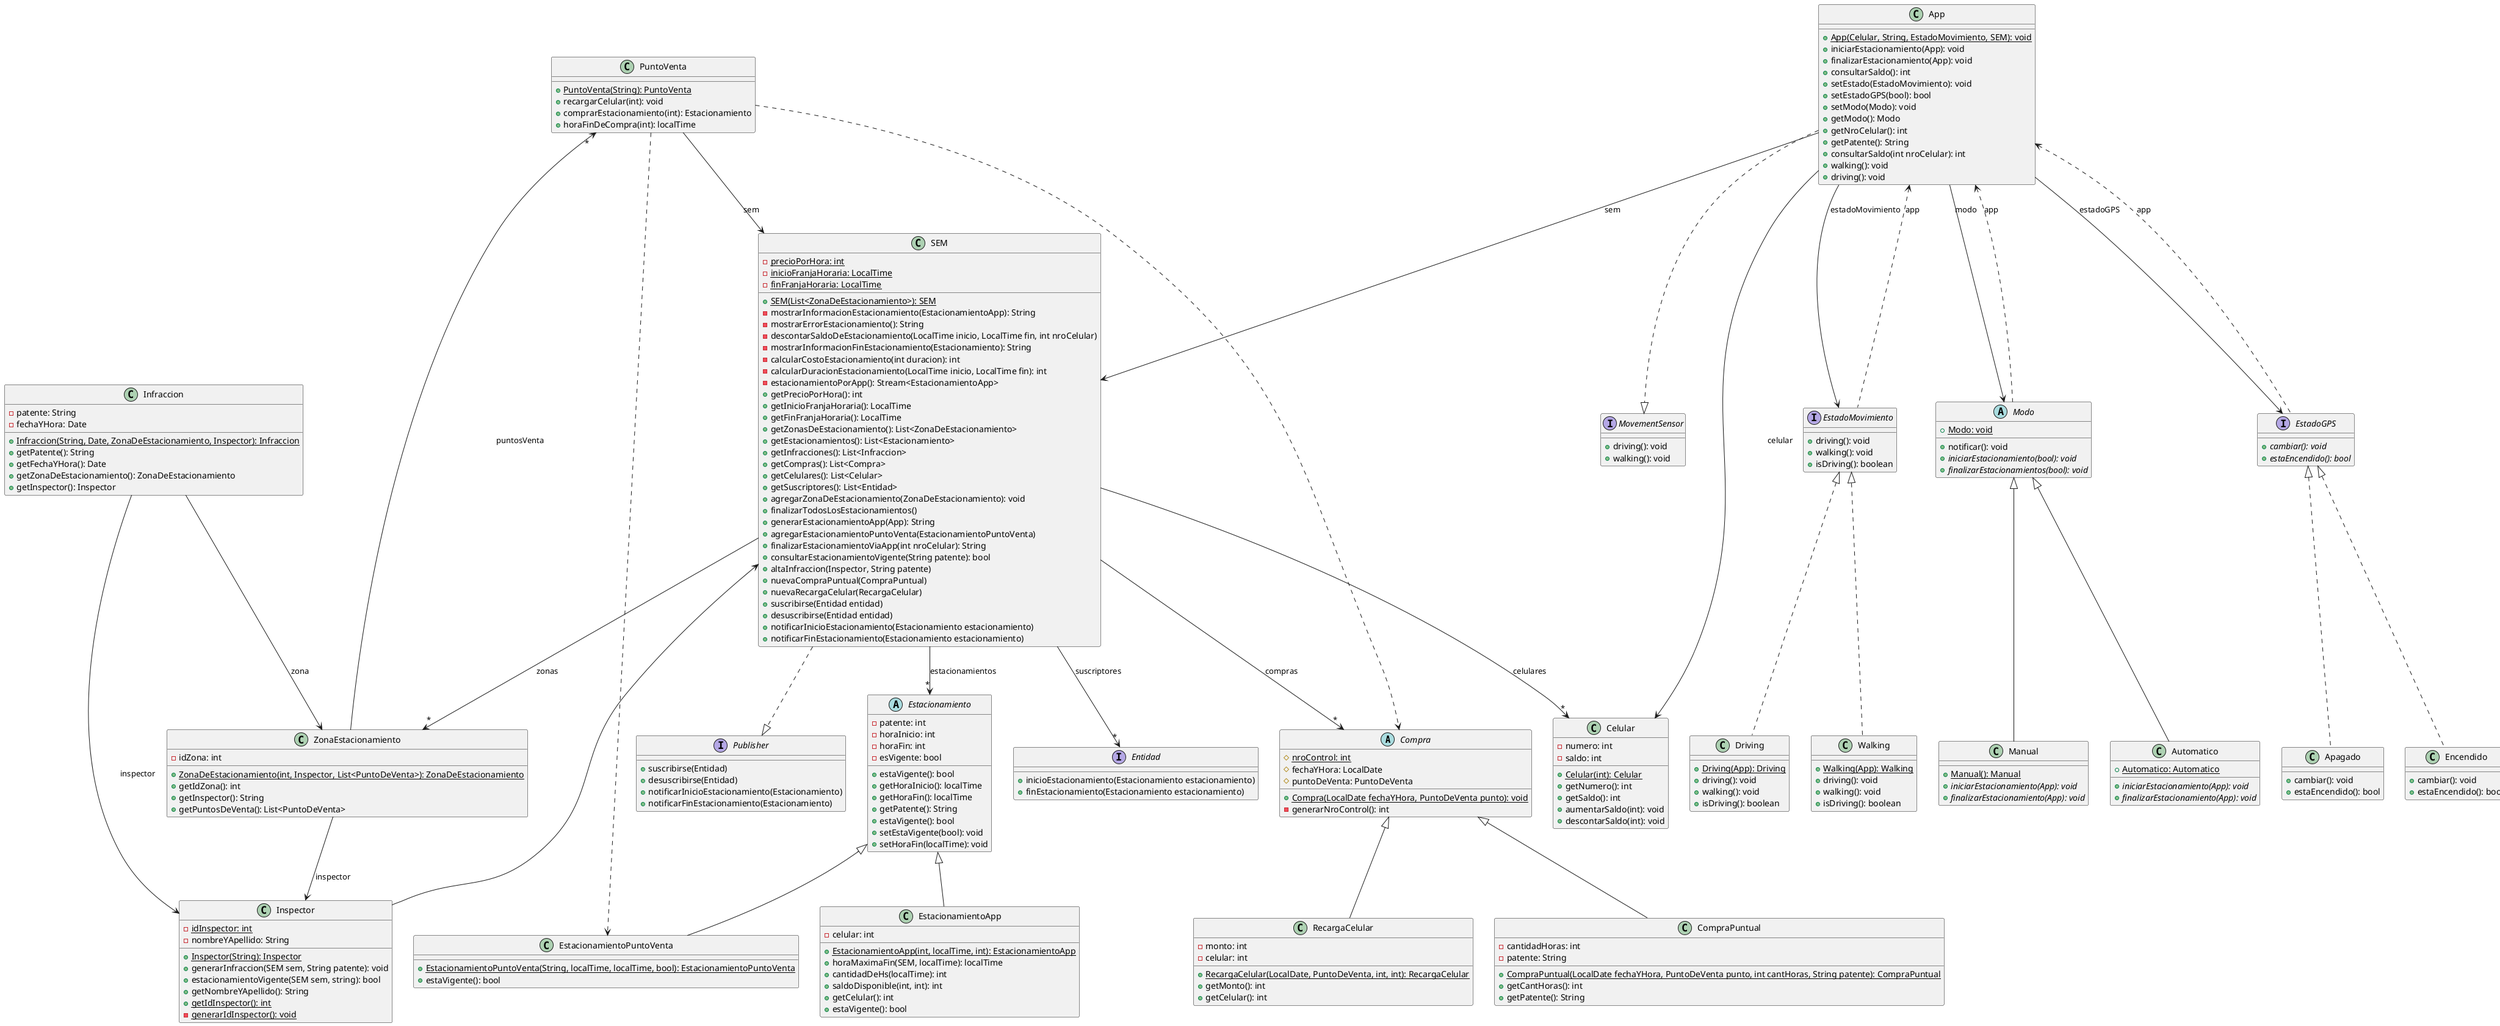@startuml
'https://plantuml.com/class-diagram

abstract class Compra {
    # {static} nroControl: int
    # fechaYHora: LocalDate
    # puntoDeVenta: PuntoDeVenta

    + {static} Compra(LocalDate fechaYHora, PuntoDeVenta punto): void
    - generarNroControl(): int
}

abstract class Estacionamiento {
    - patente: int
    - horaInicio: int
    - horaFin: int
    - esVigente: bool

    + estaVigente(): bool
    + getHoraInicio(): localTime
    + getHoraFin(): localTime
    + getPatente(): String
    + estaVigente(): bool
    + setEstaVigente(bool): void
    + setHoraFin(localTime): void
}

abstract class Modo {
    + {static} Modo: void
    + notificar(): void
    + {abstract} iniciarEstacionamiento(bool): void
    + {abstract} finalizarEstacionamientos(bool): void
}

class Apagado {
    + cambiar(): void
    + estaEncendido(): bool
}

class App {
    + {static} App(Celular, String, EstadoMovimiento, SEM): void
    + iniciarEstacionamiento(App): void
    + finalizarEstacionamiento(App): void
    + consultarSaldo(): int
    + setEstado(EstadoMovimiento): void
    + setEstadoGPS(bool): bool
    + setModo(Modo): void
    + getModo(): Modo
    + getNroCelular(): int
    + getPatente(): String
    + consultarSaldo(int nroCelular): int
    + walking(): void
    + driving(): void
}

class Automatico {
    + {static} Automatico: Automatico
    + {abstract} iniciarEstacionamiento(App): void
    + {abstract} finalizarEstacionamiento(App): void
}

class Celular {
    - numero: int
    - saldo: int

    + {static} Celular(int): Celular
    + getNumero(): int
    + getSaldo(): int
    + aumentarSaldo(int): void
    + descontarSaldo(int): void
}

class CompraPuntual {
    - cantidadHoras: int
    - patente: String

    + {static} CompraPuntual(LocalDate fechaYHora, PuntoDeVenta punto, int cantHoras, String patente): CompraPuntual
    + getCantHoras(): int
    + getPatente(): String
}

class Driving {
    + {static} Driving(App): Driving
    + driving(): void
    + walking(): void
    + isDriving(): boolean
}

class Encendido {
    + cambiar(): void
    + estaEncendido(): bool
}

class EstacionamientoApp {
    - celular: int

    + {static} EstacionamientoApp(int, localTime, int): EstacionamientoApp
    + horaMaximaFin(SEM, localTime): localTime
    + cantidadDeHs(localTime): int
    + saldoDisponible(int, int): int
    + getCelular(): int
    + estaVigente(): bool
}

class EstacionamientoPuntoVenta {
    + {static} EstacionamientoPuntoVenta(String, localTime, localTime, bool): EstacionamientoPuntoVenta
    + estaVigente(): bool
}

class Infraccion {
    - patente: String
    - fechaYHora: Date

    + {static} Infraccion(String, Date, ZonaDeEstacionamiento, Inspector): Infraccion
    + getPatente(): String
    + getFechaYHora(): Date
    + getZonaDeEstacionamiento(): ZonaDeEstacionamiento
    + getInspector(): Inspector
}

class Inspector {
    - {static} idInspector: int
    - nombreYApellido: String

    + {static} Inspector(String): Inspector
    + generarInfraccion(SEM sem, String patente): void
    + estacionamientoVigente(SEM sem, string): bool
    + getNombreYApellido(): String
    + {static} getIdInspector(): int
    - {static} generarIdInspector(): void
}

class Manual {
    + {static} Manual(): Manual
    + {abstract} iniciarEstacionamiento(App): void
    + {abstract} finalizarEstacionamiento(App): void
}

class PuntoVenta {
    + {static} PuntoVenta(String): PuntoVenta
    + recargarCelular(int): void
    + comprarEstacionamiento(int): Estacionamiento
    + horaFinDeCompra(int): localTime
}

class RecargaCelular {
    - monto: int
    - celular: int

    + {static} RecargaCelular(LocalDate, PuntoDeVenta, int, int): RecargaCelular
    + getMonto(): int
    + getCelular(): int
}

class SEM {
    - {static} precioPorHora: int
    - {static} inicioFranjaHoraria: LocalTime
    - {static} finFranjaHoraria: LocalTime

    + {static} SEM(List<ZonaDeEstacionamiento>): SEM
    - mostrarInformacionEstacionamiento(EstacionamientoApp): String
    - mostrarErrorEstacionamiento(): String
    - descontarSaldoDeEstacionamiento(LocalTime inicio, LocalTime fin, int nroCelular)
    - mostrarInformacionFinEstacionamiento(Estacionamiento): String
    - calcularCostoEstacionamiento(int duracion): int
    - calcularDuracionEstacionamiento(LocalTime inicio, LocalTime fin): int
    - estacionamientoPorApp(): Stream<EstacionamientoApp>
    + getPrecioPorHora(): int
    + getInicioFranjaHoraria(): LocalTime 
    + getFinFranjaHoraria(): LocalTime 
    + getZonasDeEstacionamiento(): List<ZonaDeEstacionamiento>
    + getEstacionamientos(): List<Estacionamiento>
    + getInfracciones(): List<Infraccion>
    + getCompras(): List<Compra>
    + getCelulares(): List<Celular>
    + getSuscriptores(): List<Entidad>
    + agregarZonaDeEstacionamiento(ZonaDeEstacionamiento): void
    + finalizarTodosLosEstacionamientos()
    + generarEstacionamientoApp(App): String
    + agregarEstacionamientoPuntoVenta(EstacionamientoPuntoVenta)
    + finalizarEstacionamientoViaApp(int nroCelular): String
    + consultarEstacionamientoVigente(String patente): bool
    + altaInfraccion(Inspector, String patente)
    + nuevaCompraPuntual(CompraPuntual)
    + nuevaRecargaCelular(RecargaCelular)
    + suscribirse(Entidad entidad)
    + desuscribirse(Entidad entidad)
    + notificarInicioEstacionamiento(Estacionamiento estacionamiento)
    + notificarFinEstacionamiento(Estacionamiento estacionamiento)
}

class Walking {
    + {static} Walking(App): Walking
    + driving(): void
    + walking(): void
    + isDriving(): boolean
}

class ZonaEstacionamiento {
    - idZona: int

    + {static} ZonaDeEstacionamiento(int, Inspector, List<PuntoDeVenta>): ZonaDeEstacionamiento
    + getIdZona(): int
    + getInspector(): String
    + getPuntosDeVenta(): List<PuntoDeVenta>
}

interface Entidad {
    + inicioEstacionamiento(Estacionamiento estacionamiento)
    + finEstacionamiento(Estacionamiento estacionamiento)
}

interface EstadoGPS {
    + {abstract} cambiar(): void
    + {abstract} estaEncendido(): bool
}

interface EstadoMovimiento {
    + driving(): void
    + walking(): void
    + isDriving(): boolean
}

interface MovementSensor {
    + driving(): void
    + walking(): void
}

interface Publisher {
    + suscribirse(Entidad)
    + desuscribirse(Entidad)
    + notificarInicioEstacionamiento(Estacionamiento)
    + notificarFinEstacionamiento(Estacionamiento)
}

App ..|> MovementSensor
App --> EstadoGPS: estadoGPS
App <.. EstadoGPS: app
App --> EstadoMovimiento: estadoMovimiento
App <.. EstadoMovimiento: app
App --> SEM: sem
App --> Modo: modo
App <.. Modo: app
App --> Celular: celular
Compra <|-- CompraPuntual
Compra <|-- RecargaCelular
Infraccion --> Inspector: inspector
Infraccion --> ZonaEstacionamiento: zona
Inspector --> SEM
Estacionamiento <|-- EstacionamientoApp
Estacionamiento <|-- EstacionamientoPuntoVenta
EstadoGPS <|.. Apagado
EstadoGPS <|.. Encendido
Modo <|-- Automatico
Modo <|-- Manual
SEM --> Entidad: suscriptores "*"
PuntoVenta ..> Compra
PuntoVenta ..> EstacionamientoPuntoVenta
PuntoVenta --> SEM: sem
SEM --> "*" Compra: compras
SEM --> "*" Estacionamiento: estacionamientos
SEM --> "*" ZonaEstacionamiento: zonas
SEM ..|> Publisher
SEM --> "*" Celular: celulares
ZonaEstacionamiento --> "*" PuntoVenta: puntosVenta
ZonaEstacionamiento --> Inspector: inspector
EstadoMovimiento <|.. Driving
EstadoMovimiento <|.. Walking

@enduml